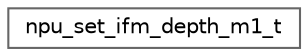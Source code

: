 digraph "Graphical Class Hierarchy"
{
 // LATEX_PDF_SIZE
  bgcolor="transparent";
  edge [fontname=Helvetica,fontsize=10,labelfontname=Helvetica,labelfontsize=10];
  node [fontname=Helvetica,fontsize=10,shape=box,height=0.2,width=0.4];
  rankdir="LR";
  Node0 [id="Node000000",label="npu_set_ifm_depth_m1_t",height=0.2,width=0.4,color="grey40", fillcolor="white", style="filled",URL="$structnpu__set__ifm__depth__m1__t.html",tooltip=" "];
}
